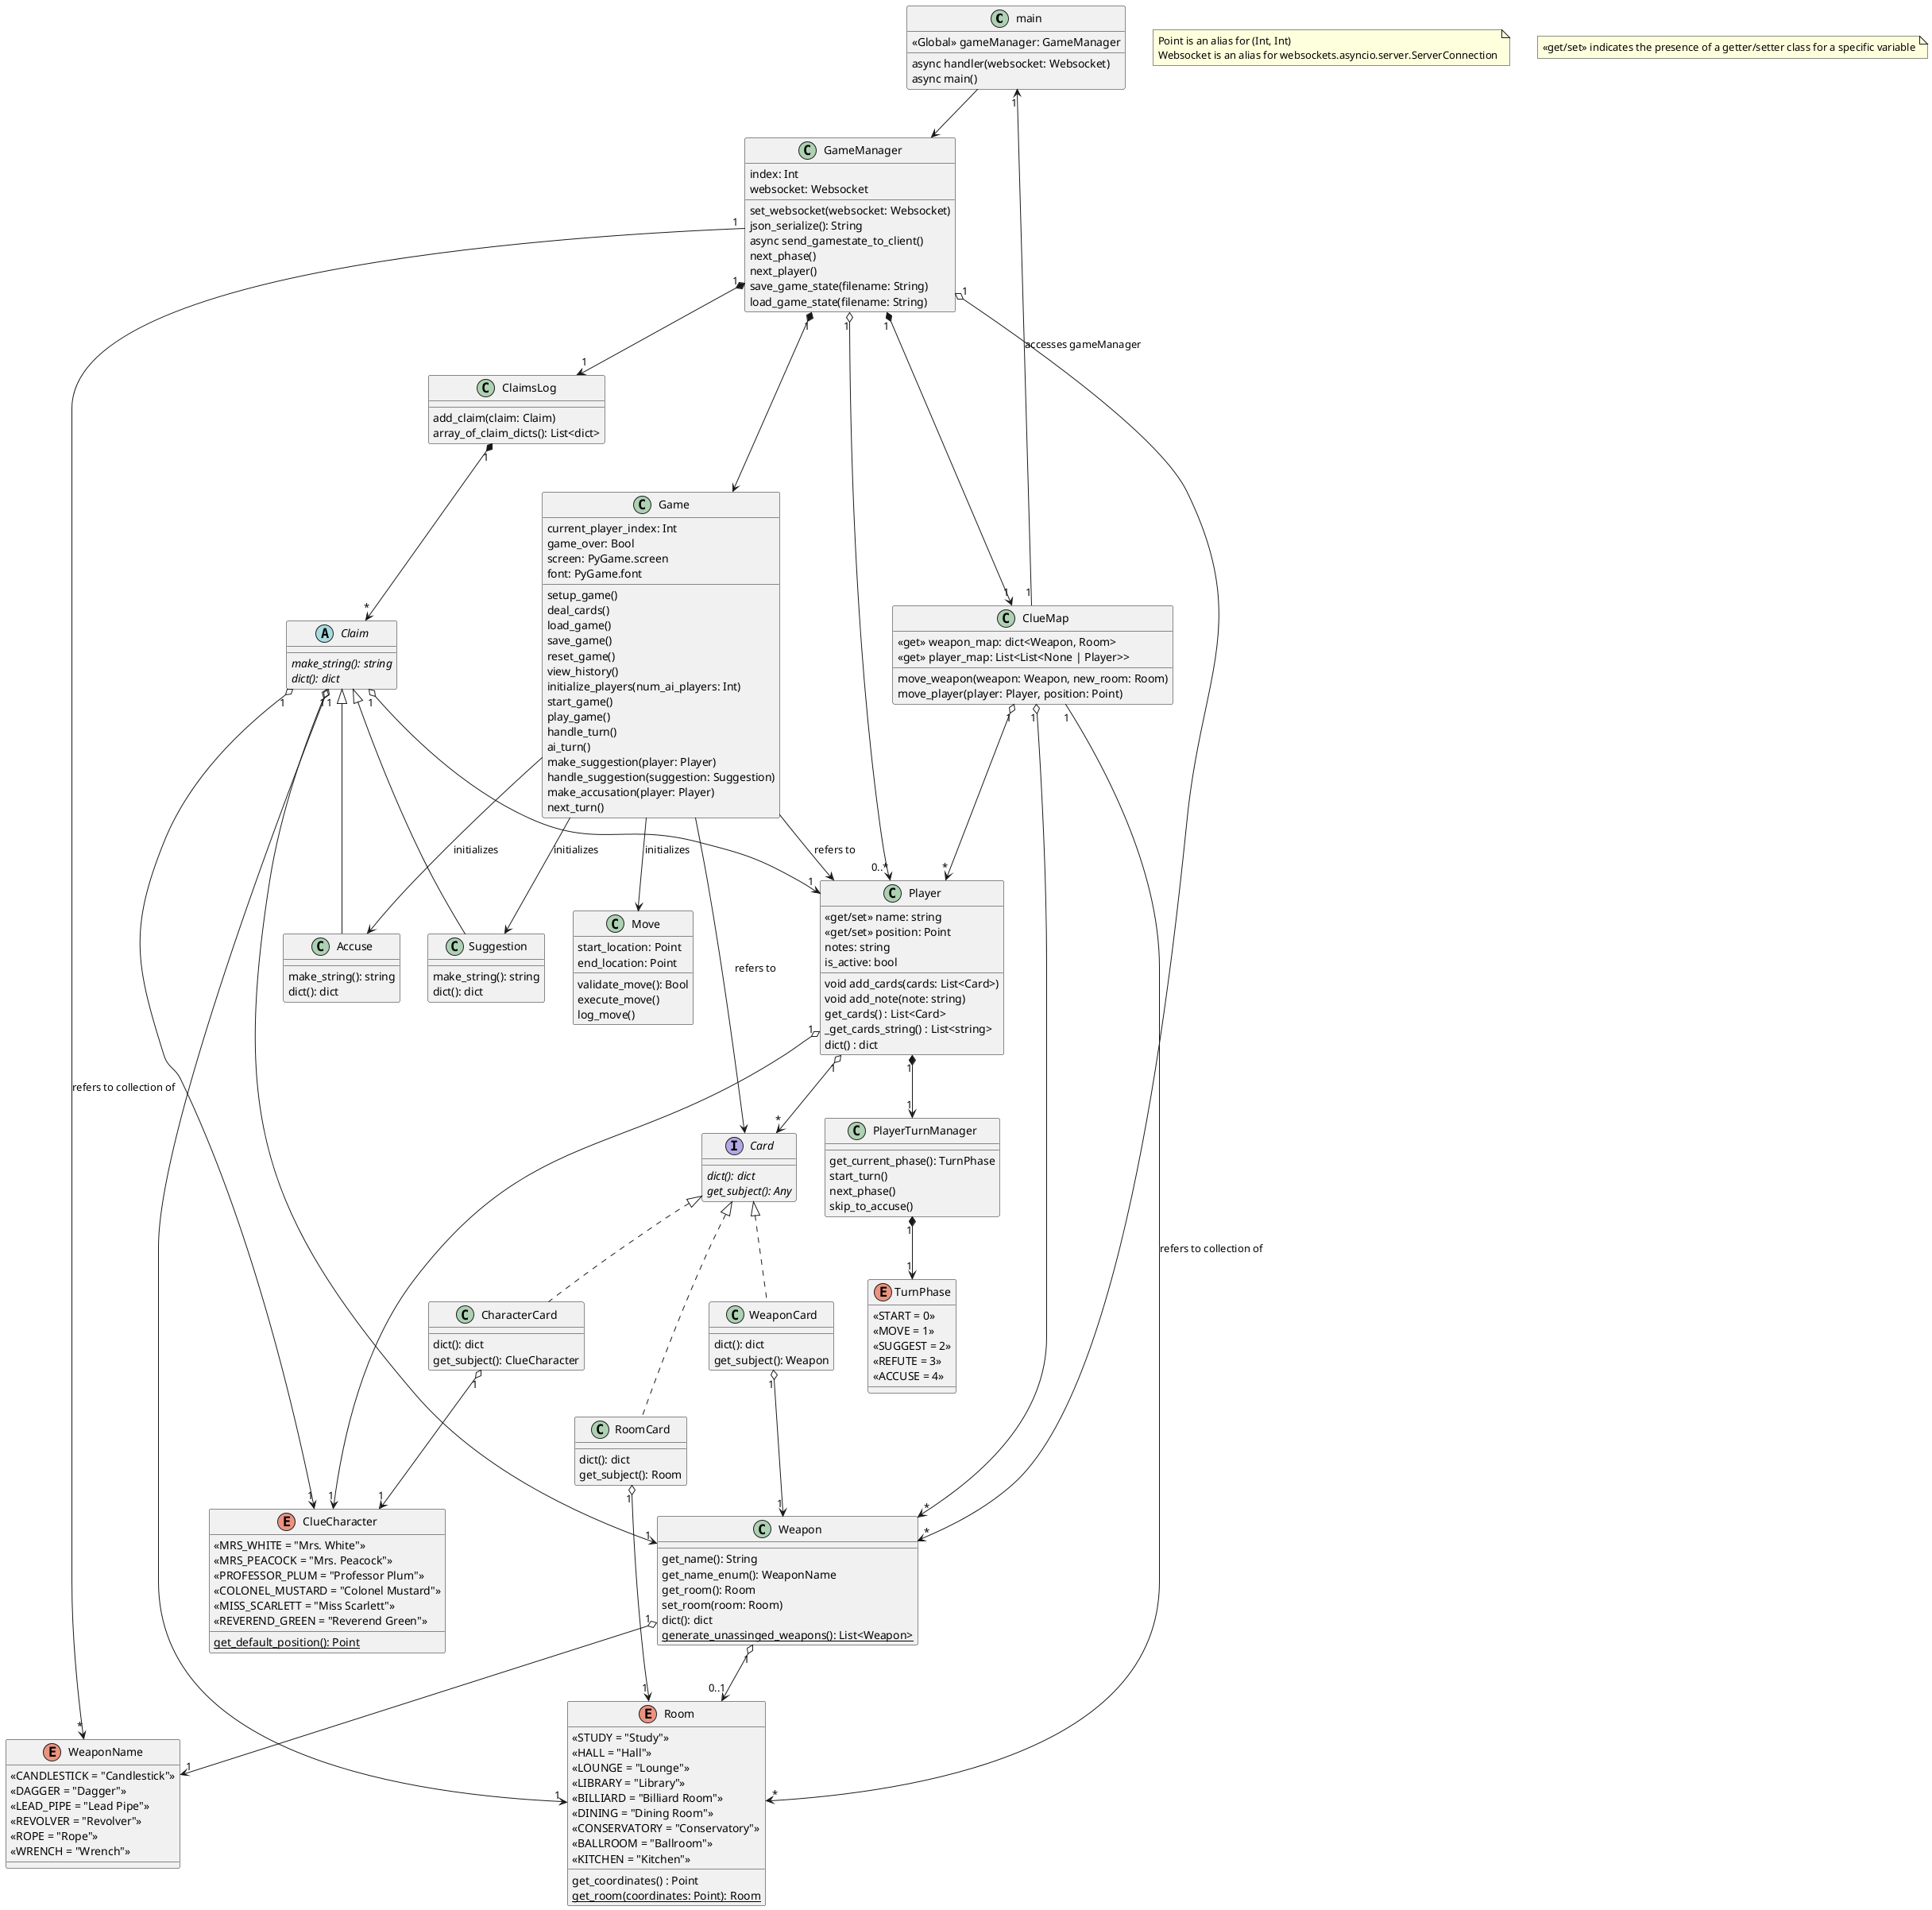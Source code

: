@startuml
'https://plantuml.com/class-diagram

class main {
    <<Global>> gameManager: GameManager
    async handler(websocket: Websocket)
    async main()
}

main --> GameManager

class GameManager {
    index: Int
    websocket: Websocket
    set_websocket(websocket: Websocket)
    json_serialize(): String
    async send_gamestate_to_client()
    next_phase()
    next_player()
    save_game_state(filename: String)
    load_game_state(filename: String)
}

GameManager "1" o--> "0..*" Player
GameManager "1" o--> "*" Weapon
GameManager "1" --> "*" WeaponName: refers to collection of
GameManager "1" *--> "1" ClaimsLog
GameManager "1" *--> "1" ClueMap
GameManager "1" *--> Game

note "Point is an alias for (Int, Int)\nWebsocket is an alias for websockets.asyncio.server.ServerConnection" as n
note "<<get/set>> indicates the presence of a getter/setter class for a specific variable" as n2

class Player {
    <<get/set>> name: string
    <<get/set>> position: Point
    notes: string
    is_active: bool
    void add_cards(cards: List<Card>)
    void add_note(note: string)
    get_cards() : List<Card>
    _get_cards_string() : List<string>
    dict() : dict
}

Player "1" o--> "1" ClueCharacter
Player "1" o--> "*" Card
Player "1" *--> "1" PlayerTurnManager

enum ClueCharacter {
    <<MRS_WHITE = "Mrs. White">>
    <<MRS_PEACOCK = "Mrs. Peacock">>
    <<PROFESSOR_PLUM = "Professor Plum">>
    <<COLONEL_MUSTARD = "Colonel Mustard">>
    <<MISS_SCARLETT = "Miss Scarlett">>
    <<REVEREND_GREEN = "Reverend Green">>
    {static} get_default_position(): Point
}

class Weapon {
    get_name(): String
    get_name_enum(): WeaponName
    get_room(): Room
    set_room(room: Room)
    dict(): dict
    {static} generate_unassinged_weapons(): List<Weapon>
}

Weapon "1" o--> "1" WeaponName
Weapon "1" o--> "0..1" Room

enum WeaponName {
    <<CANDLESTICK = "Candlestick">>
    <<DAGGER = "Dagger">>
    <<LEAD_PIPE = "Lead Pipe">>
    <<REVOLVER = "Revolver">>
    <<ROPE = "Rope">>
    <<WRENCH = "Wrench">>
}

class ClaimsLog {
    add_claim(claim: Claim)
    array_of_claim_dicts(): List<dict>
}

ClaimsLog "1" *--> "*" Claim

abstract class Claim {
    {abstract} make_string(): string
    {abstract} dict(): dict
}

Claim "1" o--> "1" ClueCharacter
Claim "1" o--> "1" Weapon
Claim "1" o--> "1" Room
Claim "1" o--> "1" Player

class Suggestion extends Claim {
    make_string(): string
    dict(): dict
}
class Accuse extends Claim {
    make_string(): string
    dict(): dict
}

interface Card {
    {abstract} dict(): dict
    {abstract} get_subject(): Any
}

class CharacterCard implements Card {
    dict(): dict
    get_subject(): ClueCharacter
}
class WeaponCard implements Card {
    dict(): dict
    get_subject(): Weapon
}
class RoomCard implements Card {
    dict(): dict
    get_subject(): Room
}

CharacterCard "1" o--> "1" ClueCharacter
RoomCard "1" o--> "1" Room
WeaponCard "1" o--> "1" Weapon

class ClueMap {
    <<get>> weapon_map: dict<Weapon, Room>
    <<get>> player_map: List<List<None | Player>>
    move_weapon(weapon: Weapon, new_room: Room)
    move_player(player: Player, position: Point)
}

ClueMap "1" o--> "*" Weapon
ClueMap "1" o--> "*" Player
ClueMap "1" --> "*" Room: refers to collection of
ClueMap "1" --> "1" main: accesses gameManager

enum Room {
    <<STUDY = "Study">>
    <<HALL = "Hall">>
    <<LOUNGE = "Lounge">>
    <<LIBRARY = "Library">>
    <<BILLIARD = "Billiard Room">>
    <<DINING = "Dining Room">>
    <<CONSERVATORY = "Conservatory">>
    <<BALLROOM = "Ballroom">>
    <<KITCHEN = "Kitchen">>
    get_coordinates() : Point
    {static} get_room(coordinates: Point): Room
}

class PlayerTurnManager {
    get_current_phase(): TurnPhase
    start_turn()
    next_phase()
    skip_to_accuse()
}

PlayerTurnManager "1" *--> "1" TurnPhase

enum TurnPhase {
    <<START = 0>>
    <<MOVE = 1>>
    <<SUGGEST = 2>>
    <<REFUTE = 3>>
    <<ACCUSE = 4>>
}

class Game {
    current_player_index: Int
    game_over: Bool
    screen: PyGame.screen
    font: PyGame.font
    setup_game()
    deal_cards()
    load_game()
    save_game()
    reset_game()
    view_history()
    initialize_players(num_ai_players: Int)
    start_game()
    play_game()
    handle_turn()
    ai_turn()
    make_suggestion(player: Player)
    handle_suggestion(suggestion: Suggestion)
    make_accusation(player: Player)
    next_turn()
}

Game --> Card: refers to
Game --> Suggestion: initializes
Game --> Accuse: initializes
Game --> Player: refers to
Game --> Move: initializes

class Move {
    start_location: Point
    end_location: Point
    validate_move(): Bool
    execute_move()
    log_move()
}

@enduml